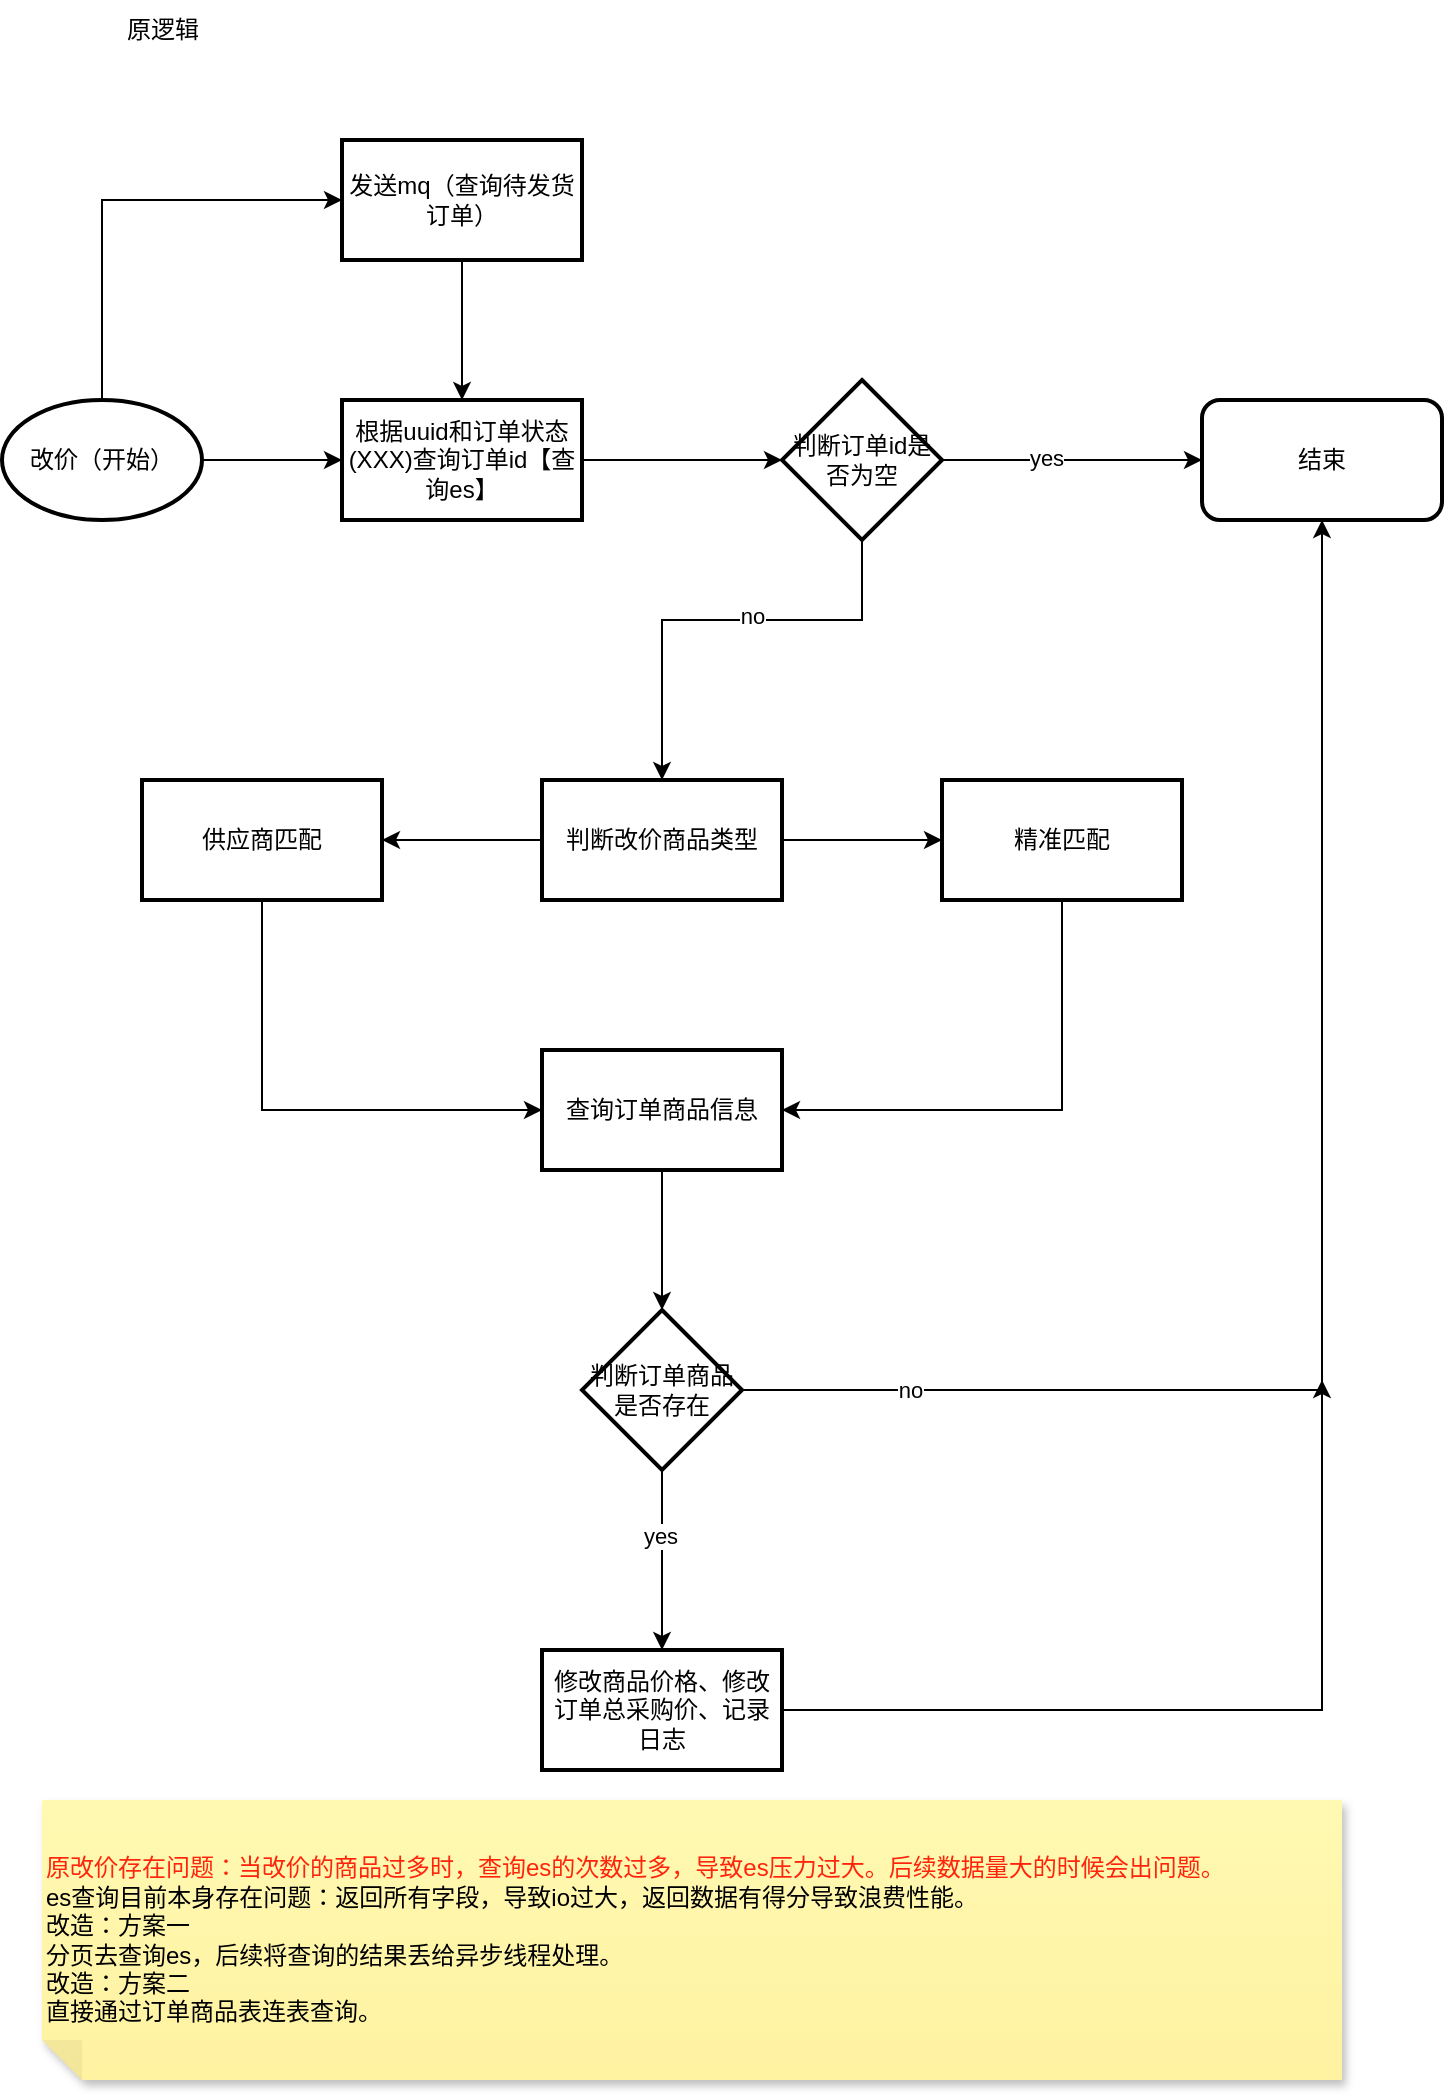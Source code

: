<mxfile version="26.1.0">
  <diagram id="C5RBs43oDa-KdzZeNtuy" name="Page-1">
    <mxGraphModel dx="1050" dy="530" grid="1" gridSize="10" guides="1" tooltips="1" connect="1" arrows="1" fold="1" page="1" pageScale="1" pageWidth="827" pageHeight="1169" math="0" shadow="0">
      <root>
        <mxCell id="WIyWlLk6GJQsqaUBKTNV-0" />
        <mxCell id="WIyWlLk6GJQsqaUBKTNV-1" parent="WIyWlLk6GJQsqaUBKTNV-0" />
        <mxCell id="Zge93vPWhQPrUG6nBFem-1" value="原逻辑" style="text;html=1;align=center;verticalAlign=middle;resizable=0;points=[];autosize=1;strokeColor=none;fillColor=none;" vertex="1" parent="WIyWlLk6GJQsqaUBKTNV-1">
          <mxGeometry x="80" y="30" width="60" height="30" as="geometry" />
        </mxCell>
        <mxCell id="Zge93vPWhQPrUG6nBFem-5" value="" style="edgeStyle=orthogonalEdgeStyle;rounded=0;orthogonalLoop=1;jettySize=auto;html=1;" edge="1" parent="WIyWlLk6GJQsqaUBKTNV-1" source="Zge93vPWhQPrUG6nBFem-2" target="Zge93vPWhQPrUG6nBFem-4">
          <mxGeometry relative="1" as="geometry" />
        </mxCell>
        <mxCell id="Zge93vPWhQPrUG6nBFem-32" value="" style="edgeStyle=orthogonalEdgeStyle;rounded=0;orthogonalLoop=1;jettySize=auto;html=1;" edge="1" parent="WIyWlLk6GJQsqaUBKTNV-1" source="Zge93vPWhQPrUG6nBFem-2" target="Zge93vPWhQPrUG6nBFem-31">
          <mxGeometry relative="1" as="geometry">
            <Array as="points">
              <mxPoint x="80" y="130" />
            </Array>
          </mxGeometry>
        </mxCell>
        <mxCell id="Zge93vPWhQPrUG6nBFem-2" value="改价（开始）" style="strokeWidth=2;html=1;shape=mxgraph.flowchart.start_1;whiteSpace=wrap;" vertex="1" parent="WIyWlLk6GJQsqaUBKTNV-1">
          <mxGeometry x="30" y="230" width="100" height="60" as="geometry" />
        </mxCell>
        <mxCell id="Zge93vPWhQPrUG6nBFem-7" value="" style="edgeStyle=orthogonalEdgeStyle;rounded=0;orthogonalLoop=1;jettySize=auto;html=1;" edge="1" parent="WIyWlLk6GJQsqaUBKTNV-1" source="Zge93vPWhQPrUG6nBFem-4" target="Zge93vPWhQPrUG6nBFem-6">
          <mxGeometry relative="1" as="geometry" />
        </mxCell>
        <mxCell id="Zge93vPWhQPrUG6nBFem-4" value="根据uuid和订单状态(XXX)查询订单id【查询es】" style="whiteSpace=wrap;html=1;strokeWidth=2;" vertex="1" parent="WIyWlLk6GJQsqaUBKTNV-1">
          <mxGeometry x="200" y="230" width="120" height="60" as="geometry" />
        </mxCell>
        <mxCell id="Zge93vPWhQPrUG6nBFem-9" value="" style="edgeStyle=orthogonalEdgeStyle;rounded=0;orthogonalLoop=1;jettySize=auto;html=1;" edge="1" parent="WIyWlLk6GJQsqaUBKTNV-1" source="Zge93vPWhQPrUG6nBFem-6" target="Zge93vPWhQPrUG6nBFem-8">
          <mxGeometry relative="1" as="geometry" />
        </mxCell>
        <mxCell id="Zge93vPWhQPrUG6nBFem-10" value="yes" style="edgeLabel;html=1;align=center;verticalAlign=middle;resizable=0;points=[];" vertex="1" connectable="0" parent="Zge93vPWhQPrUG6nBFem-9">
          <mxGeometry x="-0.207" y="1" relative="1" as="geometry">
            <mxPoint as="offset" />
          </mxGeometry>
        </mxCell>
        <mxCell id="Zge93vPWhQPrUG6nBFem-12" value="" style="edgeStyle=orthogonalEdgeStyle;rounded=0;orthogonalLoop=1;jettySize=auto;html=1;" edge="1" parent="WIyWlLk6GJQsqaUBKTNV-1" source="Zge93vPWhQPrUG6nBFem-6" target="Zge93vPWhQPrUG6nBFem-11">
          <mxGeometry relative="1" as="geometry">
            <Array as="points">
              <mxPoint x="460" y="340" />
              <mxPoint x="360" y="340" />
            </Array>
          </mxGeometry>
        </mxCell>
        <mxCell id="Zge93vPWhQPrUG6nBFem-13" value="no" style="edgeLabel;html=1;align=center;verticalAlign=middle;resizable=0;points=[];" vertex="1" connectable="0" parent="Zge93vPWhQPrUG6nBFem-12">
          <mxGeometry x="-0.138" y="-2" relative="1" as="geometry">
            <mxPoint as="offset" />
          </mxGeometry>
        </mxCell>
        <mxCell id="Zge93vPWhQPrUG6nBFem-6" value="判断订单id是否为空" style="rhombus;whiteSpace=wrap;html=1;strokeWidth=2;" vertex="1" parent="WIyWlLk6GJQsqaUBKTNV-1">
          <mxGeometry x="420" y="220" width="80" height="80" as="geometry" />
        </mxCell>
        <mxCell id="Zge93vPWhQPrUG6nBFem-8" value="结束" style="rounded=1;whiteSpace=wrap;html=1;strokeWidth=2;" vertex="1" parent="WIyWlLk6GJQsqaUBKTNV-1">
          <mxGeometry x="630" y="230" width="120" height="60" as="geometry" />
        </mxCell>
        <mxCell id="Zge93vPWhQPrUG6nBFem-15" value="" style="edgeStyle=orthogonalEdgeStyle;rounded=0;orthogonalLoop=1;jettySize=auto;html=1;" edge="1" parent="WIyWlLk6GJQsqaUBKTNV-1" source="Zge93vPWhQPrUG6nBFem-11" target="Zge93vPWhQPrUG6nBFem-14">
          <mxGeometry relative="1" as="geometry" />
        </mxCell>
        <mxCell id="Zge93vPWhQPrUG6nBFem-17" value="" style="edgeStyle=orthogonalEdgeStyle;rounded=0;orthogonalLoop=1;jettySize=auto;html=1;" edge="1" parent="WIyWlLk6GJQsqaUBKTNV-1" source="Zge93vPWhQPrUG6nBFem-11" target="Zge93vPWhQPrUG6nBFem-16">
          <mxGeometry relative="1" as="geometry" />
        </mxCell>
        <mxCell id="Zge93vPWhQPrUG6nBFem-11" value="判断改价商品类型" style="whiteSpace=wrap;html=1;strokeWidth=2;" vertex="1" parent="WIyWlLk6GJQsqaUBKTNV-1">
          <mxGeometry x="300" y="420" width="120" height="60" as="geometry" />
        </mxCell>
        <mxCell id="Zge93vPWhQPrUG6nBFem-20" value="" style="edgeStyle=orthogonalEdgeStyle;rounded=0;orthogonalLoop=1;jettySize=auto;html=1;" edge="1" parent="WIyWlLk6GJQsqaUBKTNV-1" source="Zge93vPWhQPrUG6nBFem-14" target="Zge93vPWhQPrUG6nBFem-19">
          <mxGeometry relative="1" as="geometry">
            <Array as="points">
              <mxPoint x="160" y="585" />
            </Array>
          </mxGeometry>
        </mxCell>
        <mxCell id="Zge93vPWhQPrUG6nBFem-14" value="供应商匹配" style="whiteSpace=wrap;html=1;strokeWidth=2;" vertex="1" parent="WIyWlLk6GJQsqaUBKTNV-1">
          <mxGeometry x="100" y="420" width="120" height="60" as="geometry" />
        </mxCell>
        <mxCell id="Zge93vPWhQPrUG6nBFem-21" style="edgeStyle=orthogonalEdgeStyle;rounded=0;orthogonalLoop=1;jettySize=auto;html=1;entryX=1;entryY=0.5;entryDx=0;entryDy=0;" edge="1" parent="WIyWlLk6GJQsqaUBKTNV-1" source="Zge93vPWhQPrUG6nBFem-16" target="Zge93vPWhQPrUG6nBFem-19">
          <mxGeometry relative="1" as="geometry">
            <Array as="points">
              <mxPoint x="560" y="585" />
            </Array>
          </mxGeometry>
        </mxCell>
        <mxCell id="Zge93vPWhQPrUG6nBFem-16" value="精准匹配" style="whiteSpace=wrap;html=1;strokeWidth=2;" vertex="1" parent="WIyWlLk6GJQsqaUBKTNV-1">
          <mxGeometry x="500" y="420" width="120" height="60" as="geometry" />
        </mxCell>
        <mxCell id="Zge93vPWhQPrUG6nBFem-23" value="" style="edgeStyle=orthogonalEdgeStyle;rounded=0;orthogonalLoop=1;jettySize=auto;html=1;" edge="1" parent="WIyWlLk6GJQsqaUBKTNV-1" source="Zge93vPWhQPrUG6nBFem-19" target="Zge93vPWhQPrUG6nBFem-22">
          <mxGeometry relative="1" as="geometry" />
        </mxCell>
        <mxCell id="Zge93vPWhQPrUG6nBFem-19" value="查询订单商品信息" style="whiteSpace=wrap;html=1;strokeWidth=2;" vertex="1" parent="WIyWlLk6GJQsqaUBKTNV-1">
          <mxGeometry x="300" y="555" width="120" height="60" as="geometry" />
        </mxCell>
        <mxCell id="Zge93vPWhQPrUG6nBFem-24" style="edgeStyle=orthogonalEdgeStyle;rounded=0;orthogonalLoop=1;jettySize=auto;html=1;entryX=0.5;entryY=1;entryDx=0;entryDy=0;" edge="1" parent="WIyWlLk6GJQsqaUBKTNV-1" source="Zge93vPWhQPrUG6nBFem-22" target="Zge93vPWhQPrUG6nBFem-8">
          <mxGeometry relative="1" as="geometry">
            <Array as="points">
              <mxPoint x="690" y="725" />
            </Array>
          </mxGeometry>
        </mxCell>
        <mxCell id="Zge93vPWhQPrUG6nBFem-25" value="no" style="edgeLabel;html=1;align=center;verticalAlign=middle;resizable=0;points=[];" vertex="1" connectable="0" parent="Zge93vPWhQPrUG6nBFem-24">
          <mxGeometry x="-0.77" relative="1" as="geometry">
            <mxPoint as="offset" />
          </mxGeometry>
        </mxCell>
        <mxCell id="Zge93vPWhQPrUG6nBFem-27" value="" style="edgeStyle=orthogonalEdgeStyle;rounded=0;orthogonalLoop=1;jettySize=auto;html=1;" edge="1" parent="WIyWlLk6GJQsqaUBKTNV-1" source="Zge93vPWhQPrUG6nBFem-22" target="Zge93vPWhQPrUG6nBFem-26">
          <mxGeometry relative="1" as="geometry" />
        </mxCell>
        <mxCell id="Zge93vPWhQPrUG6nBFem-28" value="yes" style="edgeLabel;html=1;align=center;verticalAlign=middle;resizable=0;points=[];" vertex="1" connectable="0" parent="Zge93vPWhQPrUG6nBFem-27">
          <mxGeometry x="-0.271" y="-1" relative="1" as="geometry">
            <mxPoint as="offset" />
          </mxGeometry>
        </mxCell>
        <mxCell id="Zge93vPWhQPrUG6nBFem-22" value="判断订单商品是否存在" style="rhombus;whiteSpace=wrap;html=1;strokeWidth=2;" vertex="1" parent="WIyWlLk6GJQsqaUBKTNV-1">
          <mxGeometry x="320" y="685" width="80" height="80" as="geometry" />
        </mxCell>
        <mxCell id="Zge93vPWhQPrUG6nBFem-29" style="edgeStyle=orthogonalEdgeStyle;rounded=0;orthogonalLoop=1;jettySize=auto;html=1;" edge="1" parent="WIyWlLk6GJQsqaUBKTNV-1" source="Zge93vPWhQPrUG6nBFem-26">
          <mxGeometry relative="1" as="geometry">
            <mxPoint x="690" y="720" as="targetPoint" />
            <Array as="points">
              <mxPoint x="690" y="885" />
            </Array>
          </mxGeometry>
        </mxCell>
        <mxCell id="Zge93vPWhQPrUG6nBFem-26" value="修改商品价格、修改订单总采购价、记录日志" style="whiteSpace=wrap;html=1;strokeWidth=2;" vertex="1" parent="WIyWlLk6GJQsqaUBKTNV-1">
          <mxGeometry x="300" y="855" width="120" height="60" as="geometry" />
        </mxCell>
        <mxCell id="Zge93vPWhQPrUG6nBFem-33" style="edgeStyle=orthogonalEdgeStyle;rounded=0;orthogonalLoop=1;jettySize=auto;html=1;entryX=0.5;entryY=0;entryDx=0;entryDy=0;" edge="1" parent="WIyWlLk6GJQsqaUBKTNV-1" source="Zge93vPWhQPrUG6nBFem-31" target="Zge93vPWhQPrUG6nBFem-4">
          <mxGeometry relative="1" as="geometry" />
        </mxCell>
        <mxCell id="Zge93vPWhQPrUG6nBFem-31" value="发送mq（查询待发货订单）" style="whiteSpace=wrap;html=1;strokeWidth=2;" vertex="1" parent="WIyWlLk6GJQsqaUBKTNV-1">
          <mxGeometry x="200" y="100" width="120" height="60" as="geometry" />
        </mxCell>
        <mxCell id="Zge93vPWhQPrUG6nBFem-68" value="&lt;span style=&quot;color: rgb(255, 37, 13); text-wrap-mode: nowrap;&quot;&gt;原改价存在问题：当改价的商品过多时，查询es的次数过多，导致es压力过大。后续数据量大的时候会出问题。&lt;/span&gt;&lt;div&gt;&lt;span style=&quot;color: rgb(255, 37, 13); text-wrap-mode: nowrap;&quot;&gt;&lt;span style=&quot;color: rgb(0, 0, 0);&quot;&gt;es查询目前本身存在问题：返回所有字段，导致io过大，返回数据有得分导致浪费性能。&lt;/span&gt;&lt;/span&gt;&lt;/div&gt;&lt;div&gt;&lt;span style=&quot;color: rgb(255, 37, 13); text-wrap-mode: nowrap;&quot;&gt;&lt;span style=&quot;color: rgb(0, 0, 0);&quot;&gt;改造：方案一&lt;div&gt;分页去查询es，后续将查询的结果丢给异步线程处理。&lt;/div&gt;&lt;div&gt;改造：方案二&lt;div&gt;直接通过订单商品表连表查询。&lt;/div&gt;&lt;/div&gt;&lt;/span&gt;&lt;/span&gt;&lt;/div&gt;" style="shape=note;whiteSpace=wrap;html=1;backgroundOutline=1;fontColor=#000000;darkOpacity=0.05;fillColor=#FFF9B2;strokeColor=none;fillStyle=solid;direction=west;gradientDirection=north;gradientColor=#FFF2A1;shadow=1;size=20;pointerEvents=1;align=left;" vertex="1" parent="WIyWlLk6GJQsqaUBKTNV-1">
          <mxGeometry x="50" y="930" width="650" height="140" as="geometry" />
        </mxCell>
      </root>
    </mxGraphModel>
  </diagram>
</mxfile>
